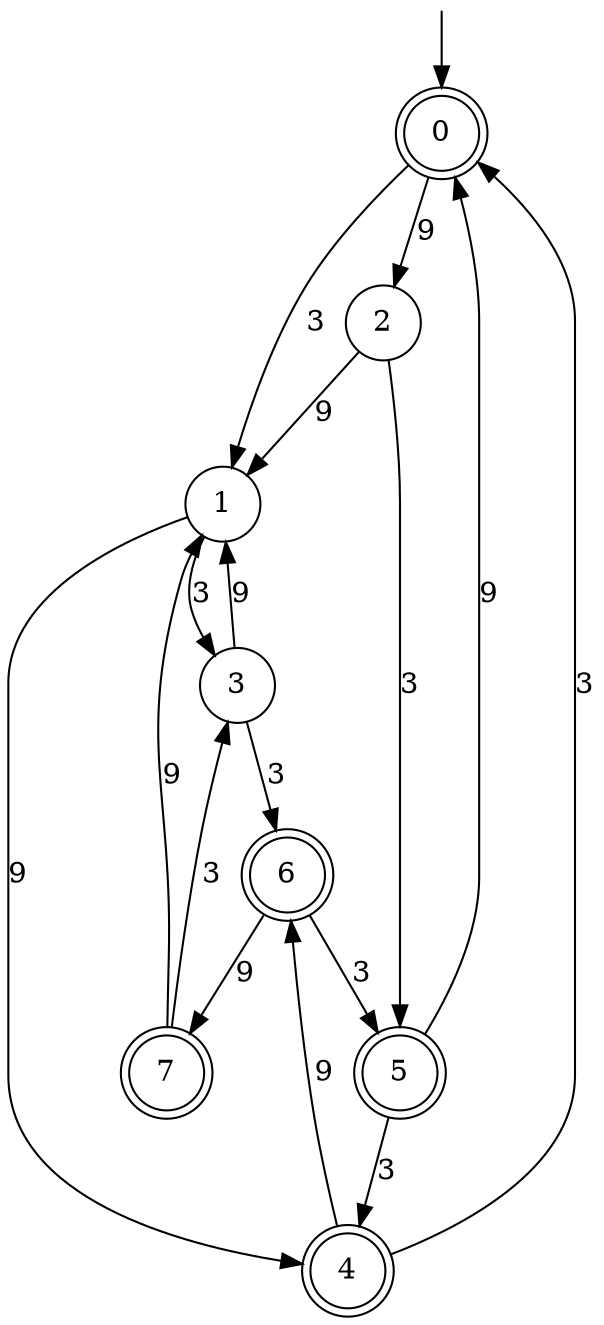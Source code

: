 digraph g {

	s0 [shape="doublecircle" label="0"];
	s1 [shape="circle" label="1"];
	s2 [shape="circle" label="2"];
	s3 [shape="circle" label="3"];
	s4 [shape="doublecircle" label="4"];
	s5 [shape="doublecircle" label="5"];
	s6 [shape="doublecircle" label="6"];
	s7 [shape="doublecircle" label="7"];
	s0 -> s1 [label="3"];
	s0 -> s2 [label="9"];
	s1 -> s3 [label="3"];
	s1 -> s4 [label="9"];
	s2 -> s5 [label="3"];
	s2 -> s1 [label="9"];
	s3 -> s6 [label="3"];
	s3 -> s1 [label="9"];
	s4 -> s0 [label="3"];
	s4 -> s6 [label="9"];
	s5 -> s4 [label="3"];
	s5 -> s0 [label="9"];
	s6 -> s5 [label="3"];
	s6 -> s7 [label="9"];
	s7 -> s3 [label="3"];
	s7 -> s1 [label="9"];

__start0 [label="" shape="none" width="0" height="0"];
__start0 -> s0;

}
